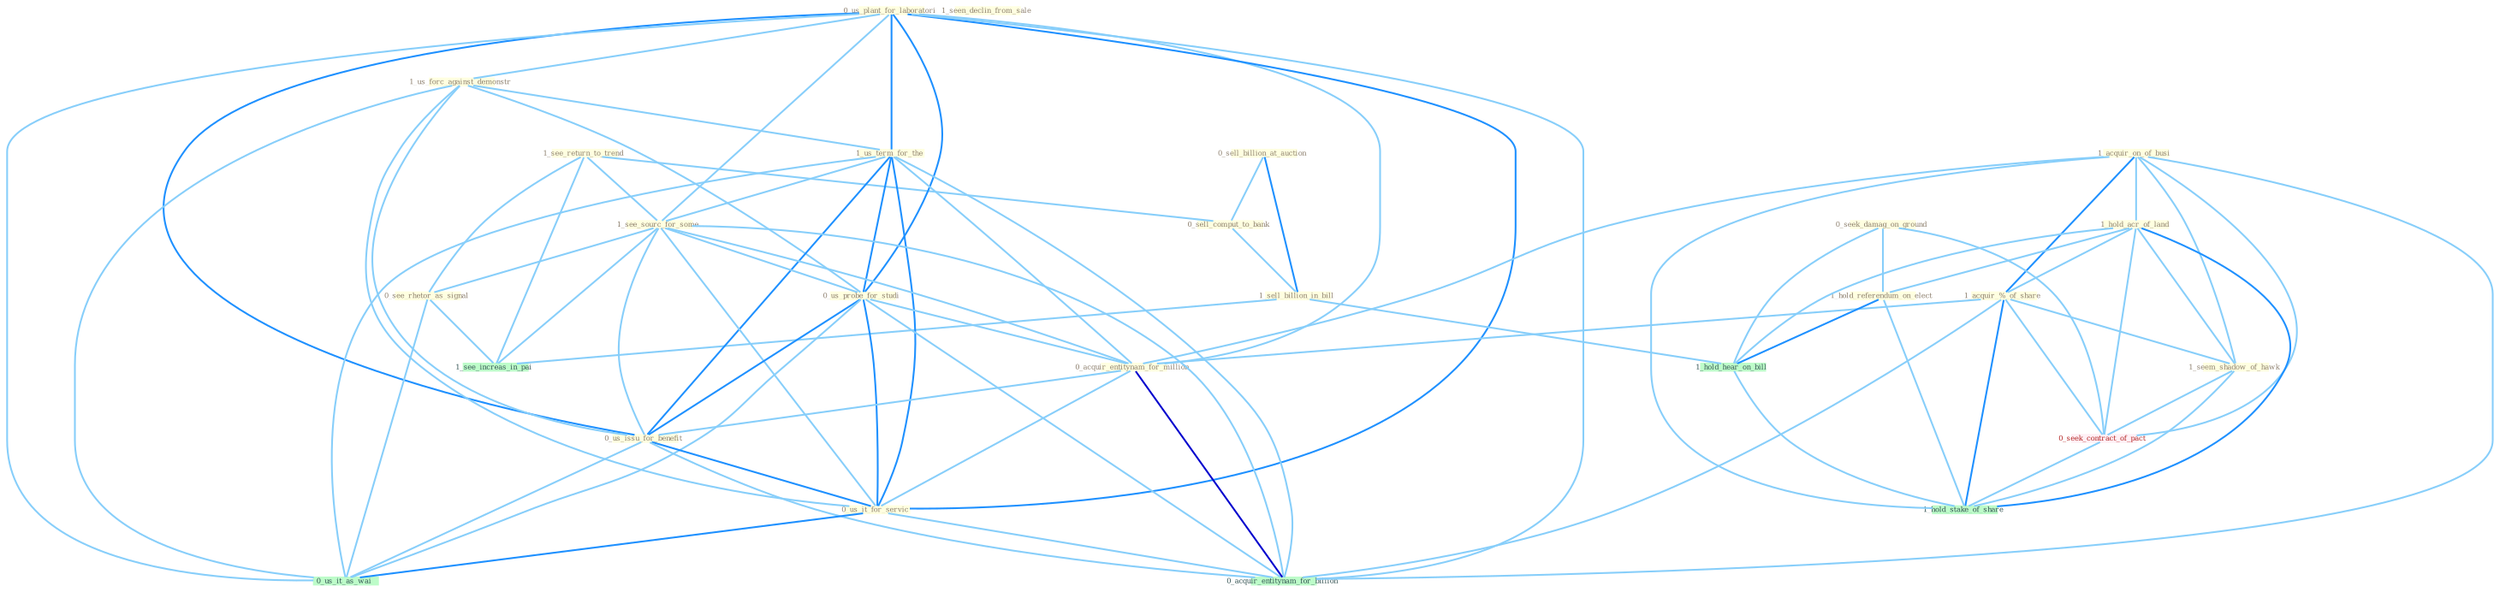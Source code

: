 Graph G{ 
    node
    [shape=polygon,style=filled,width=.5,height=.06,color="#BDFCC9",fixedsize=true,fontsize=4,
    fontcolor="#2f4f4f"];
    {node
    [color="#ffffe0", fontcolor="#8b7d6b"] "1_see_return_to_trend " "0_sell_billion_at_auction " "0_sell_comput_to_bank " "0_us_plant_for_laboratori " "1_us_forc_against_demonstr " "1_sell_billion_in_bill " "1_us_term_for_the " "1_see_sourc_for_some " "0_us_probe_for_studi " "1_acquir_on_of_busi " "1_hold_acr_of_land " "0_see_rhetor_as_signal " "1_acquir_%_of_share " "0_acquir_entitynam_for_million " "0_seek_damag_on_ground " "0_us_issu_for_benefit " "1_seem_shadow_of_hawk " "1_hold_referendum_on_elect " "0_us_it_for_servic " "1_seen_declin_from_sale "}
{node [color="#fff0f5", fontcolor="#b22222"] "0_seek_contract_of_pact "}
edge [color="#B0E2FF"];

	"1_see_return_to_trend " -- "0_sell_comput_to_bank " [w="1", color="#87cefa" ];
	"1_see_return_to_trend " -- "1_see_sourc_for_some " [w="1", color="#87cefa" ];
	"1_see_return_to_trend " -- "0_see_rhetor_as_signal " [w="1", color="#87cefa" ];
	"1_see_return_to_trend " -- "1_see_increas_in_pai " [w="1", color="#87cefa" ];
	"0_sell_billion_at_auction " -- "0_sell_comput_to_bank " [w="1", color="#87cefa" ];
	"0_sell_billion_at_auction " -- "1_sell_billion_in_bill " [w="2", color="#1e90ff" , len=0.8];
	"0_sell_comput_to_bank " -- "1_sell_billion_in_bill " [w="1", color="#87cefa" ];
	"0_us_plant_for_laboratori " -- "1_us_forc_against_demonstr " [w="1", color="#87cefa" ];
	"0_us_plant_for_laboratori " -- "1_us_term_for_the " [w="2", color="#1e90ff" , len=0.8];
	"0_us_plant_for_laboratori " -- "1_see_sourc_for_some " [w="1", color="#87cefa" ];
	"0_us_plant_for_laboratori " -- "0_us_probe_for_studi " [w="2", color="#1e90ff" , len=0.8];
	"0_us_plant_for_laboratori " -- "0_acquir_entitynam_for_million " [w="1", color="#87cefa" ];
	"0_us_plant_for_laboratori " -- "0_us_issu_for_benefit " [w="2", color="#1e90ff" , len=0.8];
	"0_us_plant_for_laboratori " -- "0_us_it_for_servic " [w="2", color="#1e90ff" , len=0.8];
	"0_us_plant_for_laboratori " -- "0_us_it_as_wai " [w="1", color="#87cefa" ];
	"0_us_plant_for_laboratori " -- "0_acquir_entitynam_for_billion " [w="1", color="#87cefa" ];
	"1_us_forc_against_demonstr " -- "1_us_term_for_the " [w="1", color="#87cefa" ];
	"1_us_forc_against_demonstr " -- "0_us_probe_for_studi " [w="1", color="#87cefa" ];
	"1_us_forc_against_demonstr " -- "0_us_issu_for_benefit " [w="1", color="#87cefa" ];
	"1_us_forc_against_demonstr " -- "0_us_it_for_servic " [w="1", color="#87cefa" ];
	"1_us_forc_against_demonstr " -- "0_us_it_as_wai " [w="1", color="#87cefa" ];
	"1_sell_billion_in_bill " -- "1_see_increas_in_pai " [w="1", color="#87cefa" ];
	"1_sell_billion_in_bill " -- "1_hold_hear_on_bill " [w="1", color="#87cefa" ];
	"1_us_term_for_the " -- "1_see_sourc_for_some " [w="1", color="#87cefa" ];
	"1_us_term_for_the " -- "0_us_probe_for_studi " [w="2", color="#1e90ff" , len=0.8];
	"1_us_term_for_the " -- "0_acquir_entitynam_for_million " [w="1", color="#87cefa" ];
	"1_us_term_for_the " -- "0_us_issu_for_benefit " [w="2", color="#1e90ff" , len=0.8];
	"1_us_term_for_the " -- "0_us_it_for_servic " [w="2", color="#1e90ff" , len=0.8];
	"1_us_term_for_the " -- "0_us_it_as_wai " [w="1", color="#87cefa" ];
	"1_us_term_for_the " -- "0_acquir_entitynam_for_billion " [w="1", color="#87cefa" ];
	"1_see_sourc_for_some " -- "0_us_probe_for_studi " [w="1", color="#87cefa" ];
	"1_see_sourc_for_some " -- "0_see_rhetor_as_signal " [w="1", color="#87cefa" ];
	"1_see_sourc_for_some " -- "0_acquir_entitynam_for_million " [w="1", color="#87cefa" ];
	"1_see_sourc_for_some " -- "0_us_issu_for_benefit " [w="1", color="#87cefa" ];
	"1_see_sourc_for_some " -- "0_us_it_for_servic " [w="1", color="#87cefa" ];
	"1_see_sourc_for_some " -- "0_acquir_entitynam_for_billion " [w="1", color="#87cefa" ];
	"1_see_sourc_for_some " -- "1_see_increas_in_pai " [w="1", color="#87cefa" ];
	"0_us_probe_for_studi " -- "0_acquir_entitynam_for_million " [w="1", color="#87cefa" ];
	"0_us_probe_for_studi " -- "0_us_issu_for_benefit " [w="2", color="#1e90ff" , len=0.8];
	"0_us_probe_for_studi " -- "0_us_it_for_servic " [w="2", color="#1e90ff" , len=0.8];
	"0_us_probe_for_studi " -- "0_us_it_as_wai " [w="1", color="#87cefa" ];
	"0_us_probe_for_studi " -- "0_acquir_entitynam_for_billion " [w="1", color="#87cefa" ];
	"1_acquir_on_of_busi " -- "1_hold_acr_of_land " [w="1", color="#87cefa" ];
	"1_acquir_on_of_busi " -- "1_acquir_%_of_share " [w="2", color="#1e90ff" , len=0.8];
	"1_acquir_on_of_busi " -- "0_acquir_entitynam_for_million " [w="1", color="#87cefa" ];
	"1_acquir_on_of_busi " -- "1_seem_shadow_of_hawk " [w="1", color="#87cefa" ];
	"1_acquir_on_of_busi " -- "0_seek_contract_of_pact " [w="1", color="#87cefa" ];
	"1_acquir_on_of_busi " -- "0_acquir_entitynam_for_billion " [w="1", color="#87cefa" ];
	"1_acquir_on_of_busi " -- "1_hold_stake_of_share " [w="1", color="#87cefa" ];
	"1_hold_acr_of_land " -- "1_acquir_%_of_share " [w="1", color="#87cefa" ];
	"1_hold_acr_of_land " -- "1_seem_shadow_of_hawk " [w="1", color="#87cefa" ];
	"1_hold_acr_of_land " -- "1_hold_referendum_on_elect " [w="1", color="#87cefa" ];
	"1_hold_acr_of_land " -- "0_seek_contract_of_pact " [w="1", color="#87cefa" ];
	"1_hold_acr_of_land " -- "1_hold_hear_on_bill " [w="1", color="#87cefa" ];
	"1_hold_acr_of_land " -- "1_hold_stake_of_share " [w="2", color="#1e90ff" , len=0.8];
	"0_see_rhetor_as_signal " -- "0_us_it_as_wai " [w="1", color="#87cefa" ];
	"0_see_rhetor_as_signal " -- "1_see_increas_in_pai " [w="1", color="#87cefa" ];
	"1_acquir_%_of_share " -- "0_acquir_entitynam_for_million " [w="1", color="#87cefa" ];
	"1_acquir_%_of_share " -- "1_seem_shadow_of_hawk " [w="1", color="#87cefa" ];
	"1_acquir_%_of_share " -- "0_seek_contract_of_pact " [w="1", color="#87cefa" ];
	"1_acquir_%_of_share " -- "0_acquir_entitynam_for_billion " [w="1", color="#87cefa" ];
	"1_acquir_%_of_share " -- "1_hold_stake_of_share " [w="2", color="#1e90ff" , len=0.8];
	"0_acquir_entitynam_for_million " -- "0_us_issu_for_benefit " [w="1", color="#87cefa" ];
	"0_acquir_entitynam_for_million " -- "0_us_it_for_servic " [w="1", color="#87cefa" ];
	"0_acquir_entitynam_for_million " -- "0_acquir_entitynam_for_billion " [w="3", color="#0000cd" , len=0.6];
	"0_seek_damag_on_ground " -- "1_hold_referendum_on_elect " [w="1", color="#87cefa" ];
	"0_seek_damag_on_ground " -- "0_seek_contract_of_pact " [w="1", color="#87cefa" ];
	"0_seek_damag_on_ground " -- "1_hold_hear_on_bill " [w="1", color="#87cefa" ];
	"0_us_issu_for_benefit " -- "0_us_it_for_servic " [w="2", color="#1e90ff" , len=0.8];
	"0_us_issu_for_benefit " -- "0_us_it_as_wai " [w="1", color="#87cefa" ];
	"0_us_issu_for_benefit " -- "0_acquir_entitynam_for_billion " [w="1", color="#87cefa" ];
	"1_seem_shadow_of_hawk " -- "0_seek_contract_of_pact " [w="1", color="#87cefa" ];
	"1_seem_shadow_of_hawk " -- "1_hold_stake_of_share " [w="1", color="#87cefa" ];
	"1_hold_referendum_on_elect " -- "1_hold_hear_on_bill " [w="2", color="#1e90ff" , len=0.8];
	"1_hold_referendum_on_elect " -- "1_hold_stake_of_share " [w="1", color="#87cefa" ];
	"0_us_it_for_servic " -- "0_us_it_as_wai " [w="2", color="#1e90ff" , len=0.8];
	"0_us_it_for_servic " -- "0_acquir_entitynam_for_billion " [w="1", color="#87cefa" ];
	"0_seek_contract_of_pact " -- "1_hold_stake_of_share " [w="1", color="#87cefa" ];
	"1_hold_hear_on_bill " -- "1_hold_stake_of_share " [w="1", color="#87cefa" ];
}